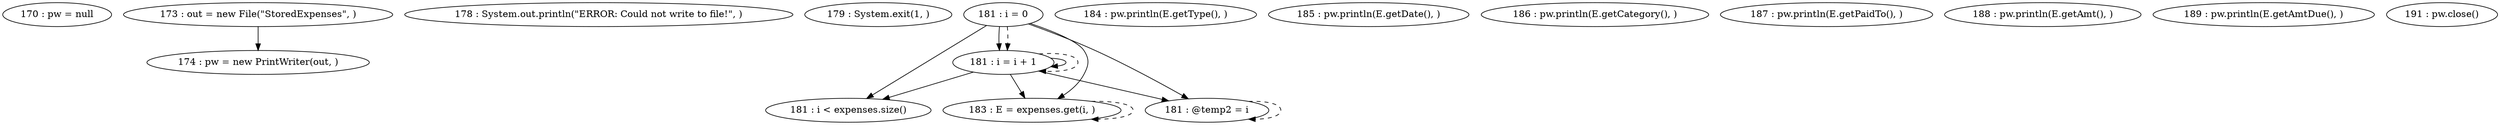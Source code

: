 digraph G {
"170 : pw = null"
"173 : out = new File(\"StoredExpenses\", )"
"173 : out = new File(\"StoredExpenses\", )" -> "174 : pw = new PrintWriter(out, )"
"174 : pw = new PrintWriter(out, )"
"178 : System.out.println(\"ERROR: Could not write to file!\", )"
"179 : System.exit(1, )"
"181 : i = 0"
"181 : i = 0" -> "181 : i < expenses.size()"
"181 : i = 0" -> "183 : E = expenses.get(i, )"
"181 : i = 0" -> "181 : i = i + 1"
"181 : i = 0" -> "181 : @temp2 = i"
"181 : i = 0" -> "181 : i = i + 1" [style=dashed]
"181 : i < expenses.size()"
"183 : E = expenses.get(i, )"
"183 : E = expenses.get(i, )" -> "183 : E = expenses.get(i, )" [style=dashed]
"184 : pw.println(E.getType(), )"
"185 : pw.println(E.getDate(), )"
"186 : pw.println(E.getCategory(), )"
"187 : pw.println(E.getPaidTo(), )"
"188 : pw.println(E.getAmt(), )"
"189 : pw.println(E.getAmtDue(), )"
"181 : @temp2 = i"
"181 : @temp2 = i" -> "181 : @temp2 = i" [style=dashed]
"181 : i = i + 1"
"181 : i = i + 1" -> "181 : i < expenses.size()"
"181 : i = i + 1" -> "183 : E = expenses.get(i, )"
"181 : i = i + 1" -> "181 : i = i + 1"
"181 : i = i + 1" -> "181 : @temp2 = i"
"181 : i = i + 1" -> "181 : i = i + 1" [style=dashed]
"191 : pw.close()"
}